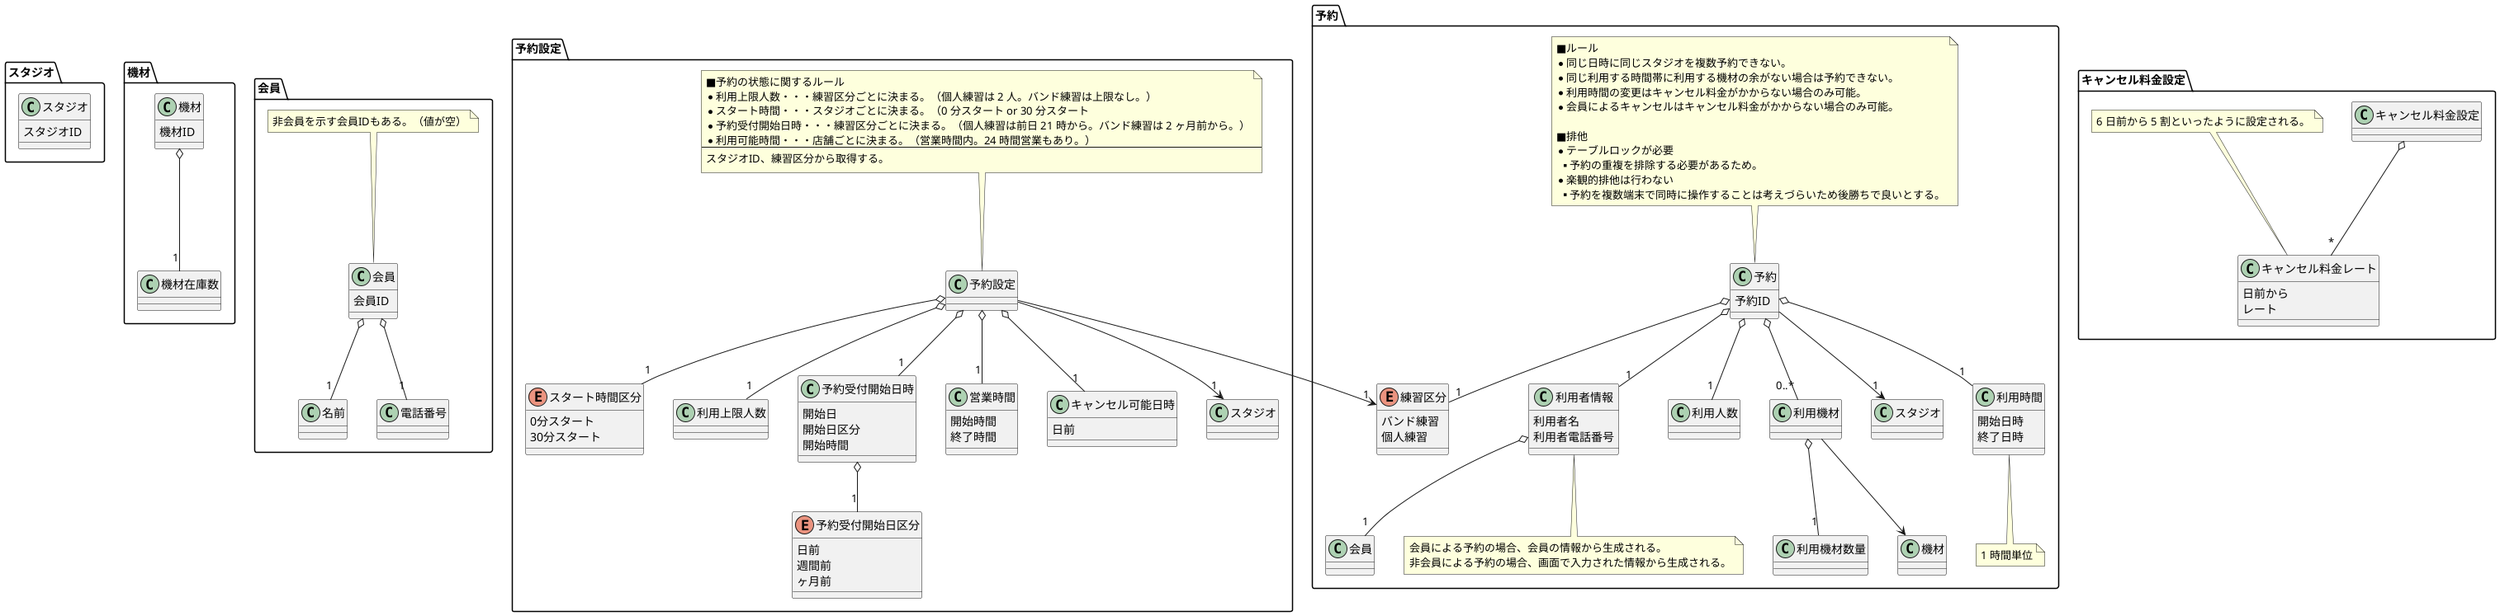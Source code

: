 @startuml DomainModel

package スタジオ {
    class スタジオ {
        スタジオID
    }
}

package 機材 {
    class 機材 {
        機材ID
    }

    class 機材在庫数

    機材 o-- "1" 機材在庫数
}

package 会員 {
    class 会員 {
        会員ID
    }

    class 名前
    class 電話番号

    会員 o-- "1" 名前
    会員 o-- "1" 電話番号

    note top of 会員
    非会員を示す会員IDもある。（値が空）
    end note
}

package 予約 {
    class 予約 {
        予約ID
    }

    class 利用時間 {
        開始日時
        終了日時
    }

    class 利用者情報 {
        利用者名
        利用者電話番号
    }
    利用者情報 o-- "1" 会員

    note bottom of 利用者情報
    会員による予約の場合、会員の情報から生成される。
    非会員による予約の場合、画面で入力された情報から生成される。
    end note

    note bottom of 利用時間
    1 時間単位
    end note

    class 利用人数

    enum 練習区分 {
        バンド練習
        個人練習
    }

    class 利用機材
    class 利用機材数量
    利用機材 --> 機材
    利用機材 o-- "1" 利用機材数量

    予約 --> "1" スタジオ
    予約 o-- "1" 利用時間
    予約 o-- "1" 利用者情報
    予約 o-- "1" 利用人数
    予約 o-- "1" 練習区分
    予約 o-- "0..*" 利用機材

    note top of 予約
    ■ルール
    * 同じ日時に同じスタジオを複数予約できない。
    * 同じ利用する時間帯に利用する機材の余がない場合は予約できない。
    * 利用時間の変更はキャンセル料金がかからない場合のみ可能。
    * 会員によるキャンセルはキャンセル料金がかからない場合のみ可能。

    ■排他
    * テーブルロックが必要
    ** 予約の重複を排除する必要があるため。
    * 楽観的排他は行わない
    ** 予約を複数端末で同時に操作することは考えづらいため後勝ちで良いとする。
    end note
}

package 予約設定 {
    class 予約設定

    enum スタート時間区分 {
        0分スタート
        30分スタート
    }

    class 利用上限人数

    class 予約受付開始日時 {
        開始日
        開始日区分
        開始時間
    }
    enum 予約受付開始日区分 {
        日前
        週間前
        ヶ月前
    }
    予約受付開始日時 o-- "1" 予約受付開始日区分

    class 営業時間 {
        開始時間
        終了時間
    }

     class キャンセル可能日時 {
         日前
     }

    予約設定 --> "1" スタジオ
    予約設定 --> "1" 練習区分
    予約設定 o-- "1" スタート時間区分
    予約設定 o-- "1" 利用上限人数
    予約設定 o-- "1" 予約受付開始日時
    予約設定 o-- "1" 営業時間
    予約設定 o-- "1" キャンセル可能日時

    note top of 予約設定
    ■予約の状態に関するルール
    * 利用上限人数・・・練習区分ごとに決まる。（個人練習は 2 人。バンド練習は上限なし。）
    * スタート時間・・・スタジオごとに決まる。（0 分スタート or 30 分スタート
    * 予約受付開始日時・・・練習区分ごとに決まる。（個人練習は前日 21 時から。バンド練習は 2 ヶ月前から。）
    * 利用可能時間・・・店舗ごとに決まる。（営業時間内。24 時間営業もあり。）
    ---
    スタジオID、練習区分から取得する。
    end note
}

package キャンセル料金設定 {
    class キャンセル料金設定

    class キャンセル料金レート {
        日前から
        レート
    }
    
    キャンセル料金設定 o-- "*" キャンセル料金レート

    note top of キャンセル料金レート
    6 日前から 5 割といったように設定される。
    end note
}

@enduml
